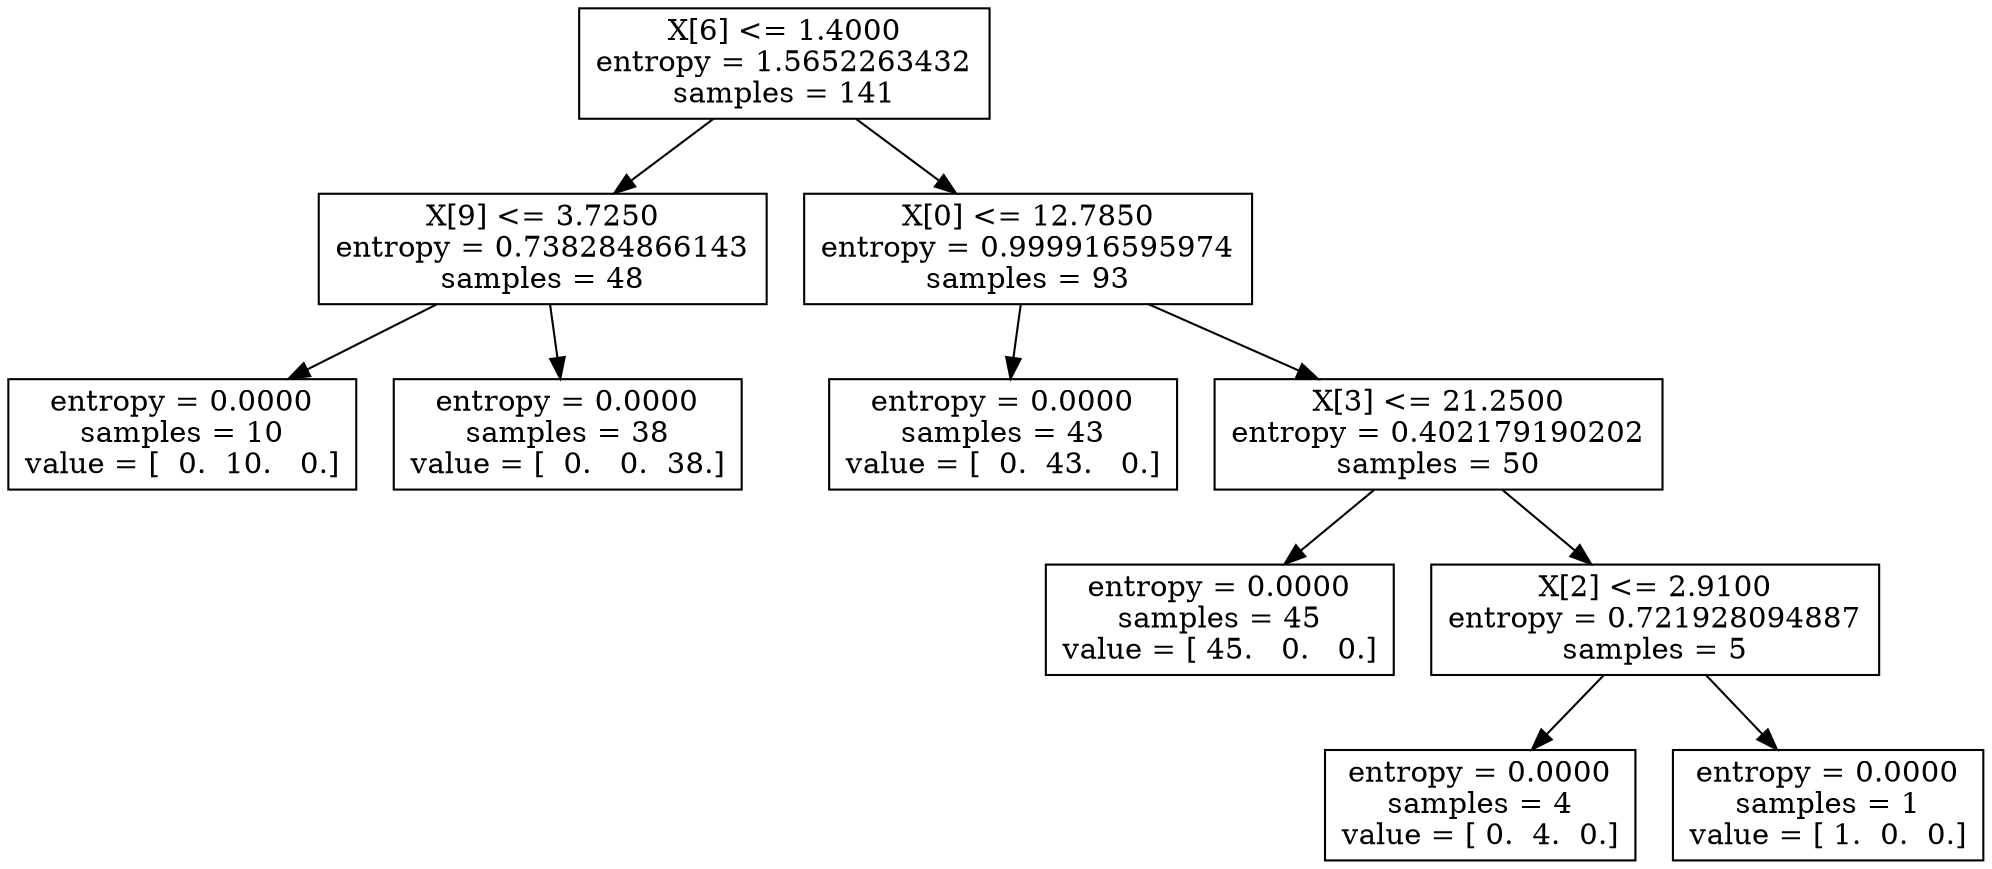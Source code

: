 digraph Tree {
0 [label="X[6] <= 1.4000\nentropy = 1.5652263432\nsamples = 141", shape="box"] ;
1 [label="X[9] <= 3.7250\nentropy = 0.738284866143\nsamples = 48", shape="box"] ;
0 -> 1 ;
2 [label="entropy = 0.0000\nsamples = 10\nvalue = [  0.  10.   0.]", shape="box"] ;
1 -> 2 ;
3 [label="entropy = 0.0000\nsamples = 38\nvalue = [  0.   0.  38.]", shape="box"] ;
1 -> 3 ;
4 [label="X[0] <= 12.7850\nentropy = 0.999916595974\nsamples = 93", shape="box"] ;
0 -> 4 ;
5 [label="entropy = 0.0000\nsamples = 43\nvalue = [  0.  43.   0.]", shape="box"] ;
4 -> 5 ;
6 [label="X[3] <= 21.2500\nentropy = 0.402179190202\nsamples = 50", shape="box"] ;
4 -> 6 ;
7 [label="entropy = 0.0000\nsamples = 45\nvalue = [ 45.   0.   0.]", shape="box"] ;
6 -> 7 ;
8 [label="X[2] <= 2.9100\nentropy = 0.721928094887\nsamples = 5", shape="box"] ;
6 -> 8 ;
9 [label="entropy = 0.0000\nsamples = 4\nvalue = [ 0.  4.  0.]", shape="box"] ;
8 -> 9 ;
10 [label="entropy = 0.0000\nsamples = 1\nvalue = [ 1.  0.  0.]", shape="box"] ;
8 -> 10 ;
}